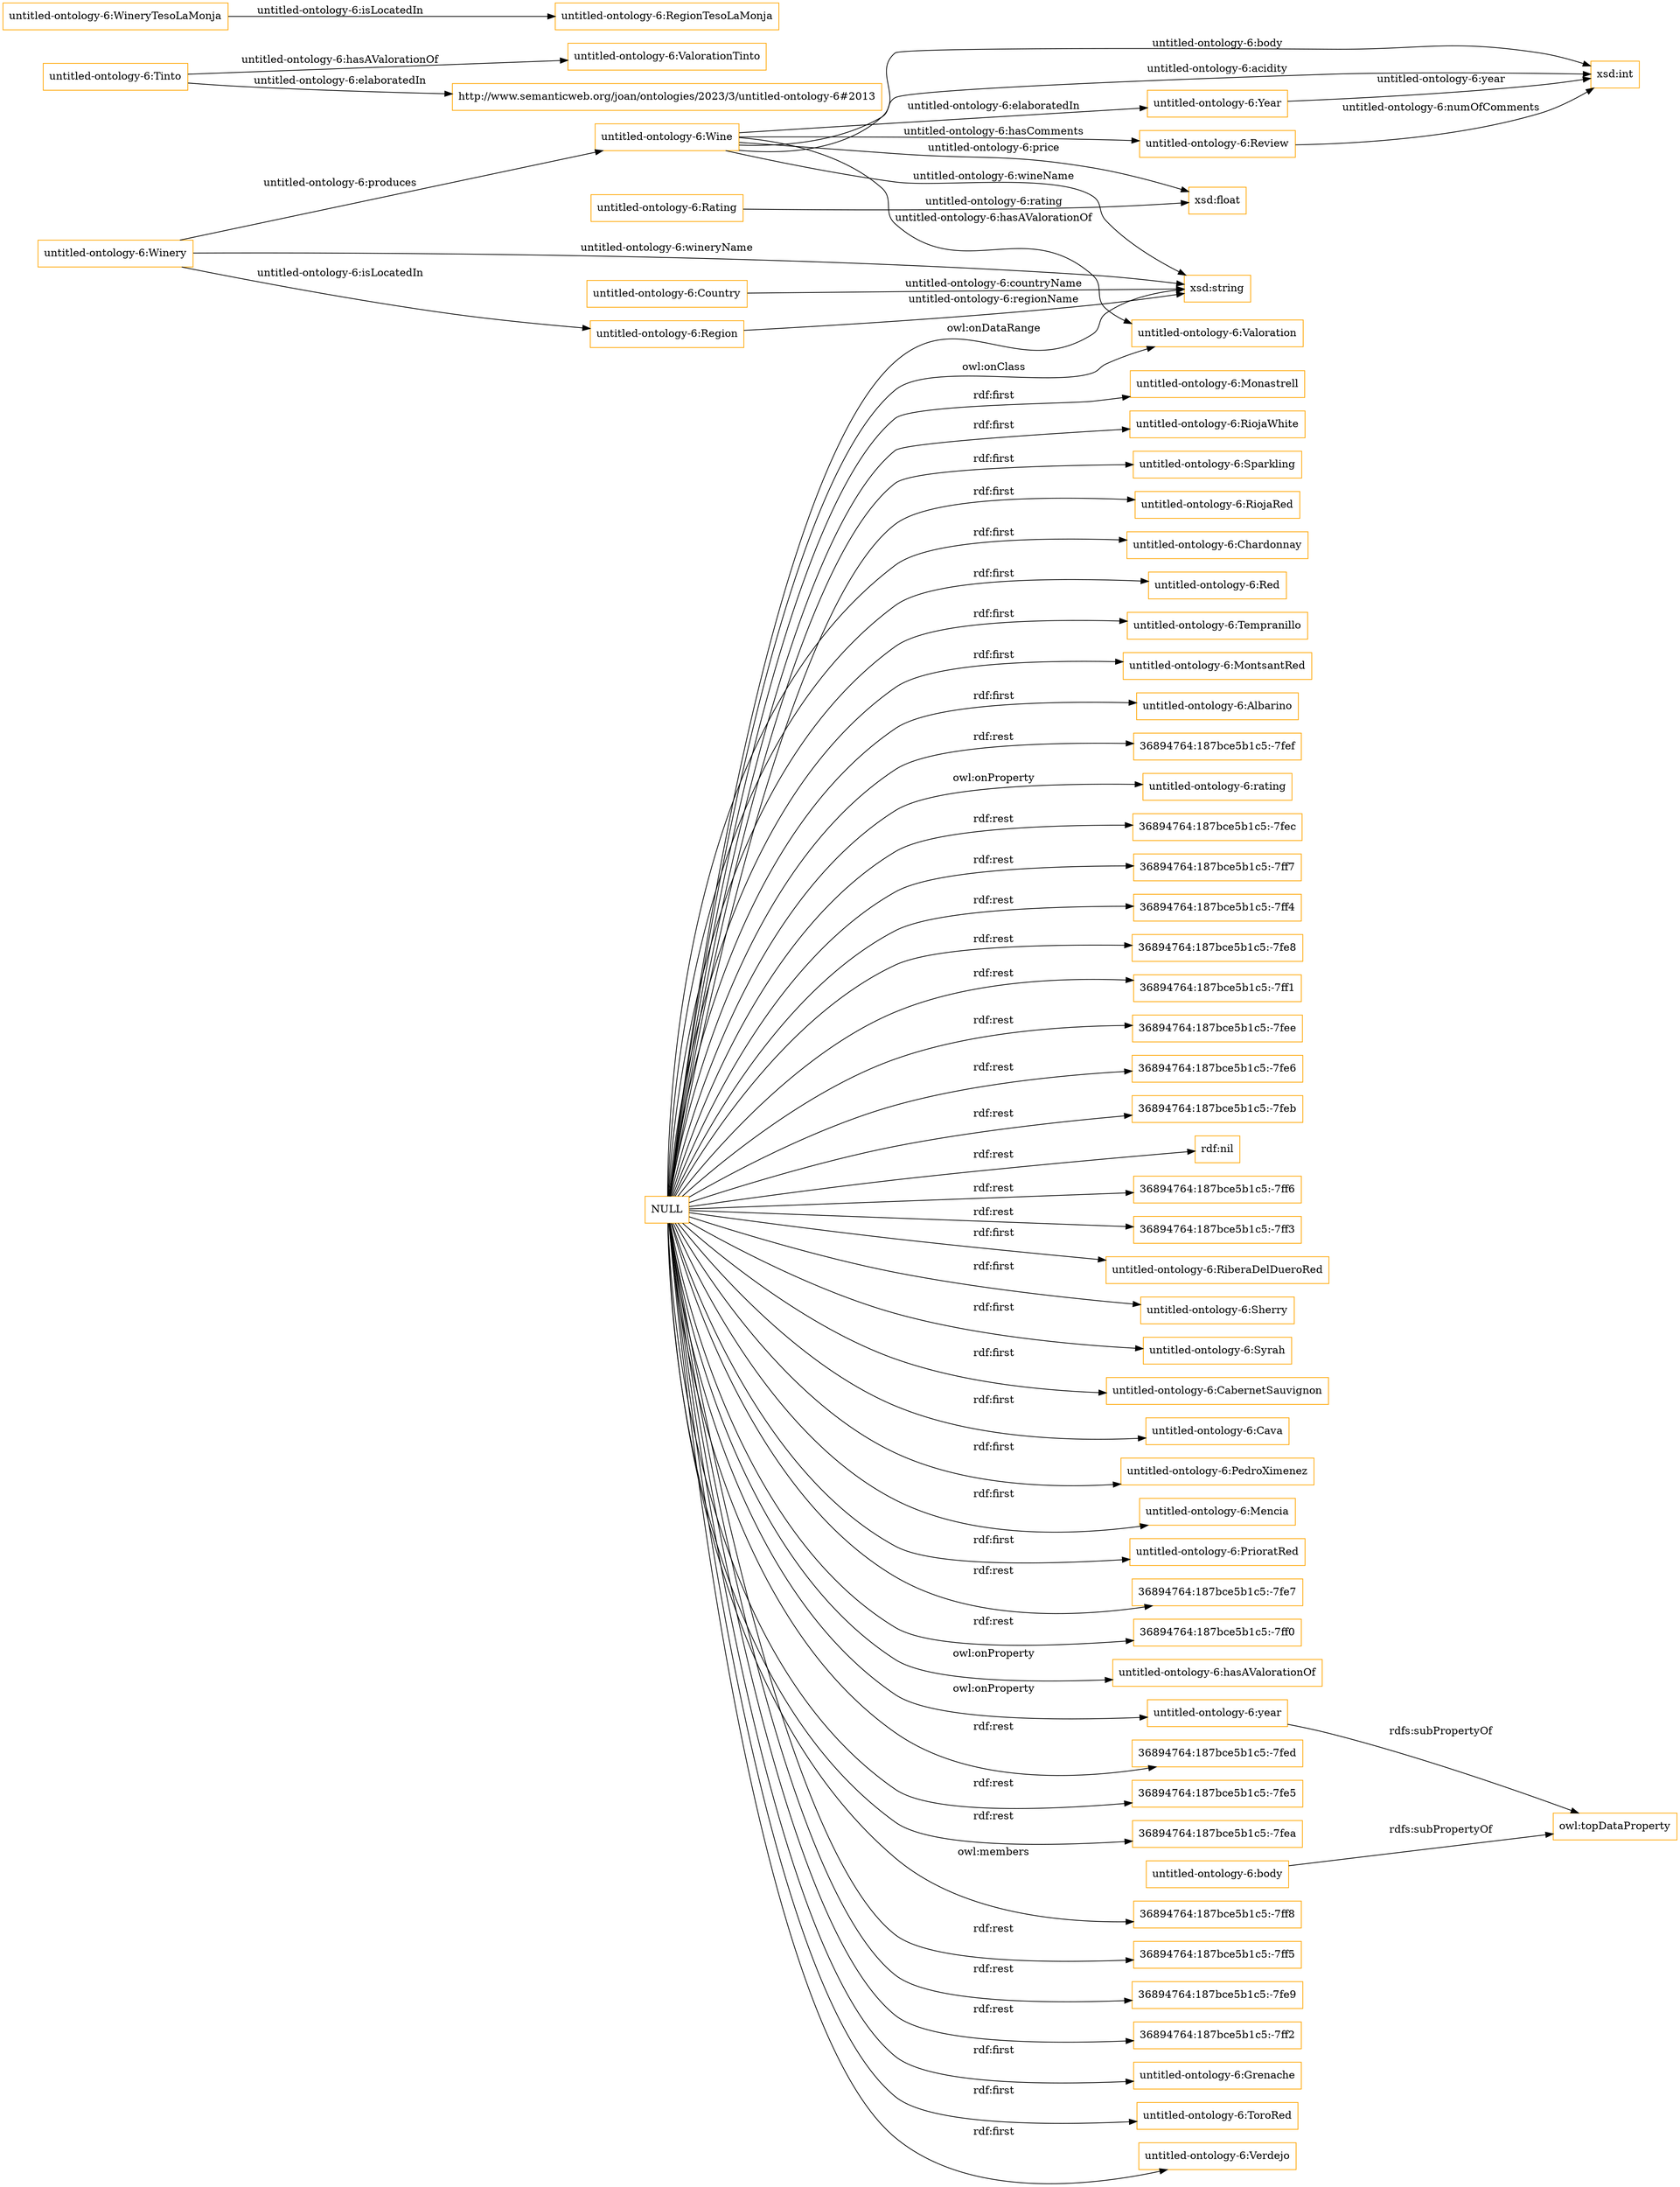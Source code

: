 digraph ar2dtool_diagram { 
rankdir=LR;
size="1501"
node [shape = rectangle, color="orange"]; "untitled-ontology-6:RiberaDelDueroRed" "untitled-ontology-6:Sherry" "untitled-ontology-6:Syrah" "untitled-ontology-6:CabernetSauvignon" "untitled-ontology-6:Cava" "untitled-ontology-6:Year" "untitled-ontology-6:Region" "untitled-ontology-6:PedroXimenez" "untitled-ontology-6:Mencia" "untitled-ontology-6:PrioratRed" "untitled-ontology-6:Review" "untitled-ontology-6:Valoration" "untitled-ontology-6:Grenache" "untitled-ontology-6:ToroRed" "untitled-ontology-6:Winery" "untitled-ontology-6:Verdejo" "untitled-ontology-6:Monastrell" "untitled-ontology-6:Country" "untitled-ontology-6:RiojaWhite" "untitled-ontology-6:Sparkling" "untitled-ontology-6:Wine" "untitled-ontology-6:RiojaRed" "untitled-ontology-6:Chardonnay" "untitled-ontology-6:Red" "untitled-ontology-6:Tempranillo" "untitled-ontology-6:MontsantRed" "untitled-ontology-6:Albarino" "untitled-ontology-6:Rating" ; /*classes style*/
	"NULL" -> "untitled-ontology-6:RiberaDelDueroRed" [ label = "rdf:first" ];
	"NULL" -> "untitled-ontology-6:ToroRed" [ label = "rdf:first" ];
	"NULL" -> "36894764:187bce5b1c5:-7fef" [ label = "rdf:rest" ];
	"NULL" -> "untitled-ontology-6:rating" [ label = "owl:onProperty" ];
	"NULL" -> "untitled-ontology-6:CabernetSauvignon" [ label = "rdf:first" ];
	"NULL" -> "36894764:187bce5b1c5:-7fec" [ label = "rdf:rest" ];
	"NULL" -> "36894764:187bce5b1c5:-7ff7" [ label = "rdf:rest" ];
	"NULL" -> "36894764:187bce5b1c5:-7ff4" [ label = "rdf:rest" ];
	"NULL" -> "untitled-ontology-6:RiojaRed" [ label = "rdf:first" ];
	"NULL" -> "36894764:187bce5b1c5:-7fe8" [ label = "rdf:rest" ];
	"NULL" -> "untitled-ontology-6:Sparkling" [ label = "rdf:first" ];
	"NULL" -> "untitled-ontology-6:Albarino" [ label = "rdf:first" ];
	"NULL" -> "36894764:187bce5b1c5:-7ff1" [ label = "rdf:rest" ];
	"NULL" -> "untitled-ontology-6:Chardonnay" [ label = "rdf:first" ];
	"NULL" -> "untitled-ontology-6:Valoration" [ label = "owl:onClass" ];
	"NULL" -> "untitled-ontology-6:Monastrell" [ label = "rdf:first" ];
	"NULL" -> "36894764:187bce5b1c5:-7fee" [ label = "rdf:rest" ];
	"NULL" -> "36894764:187bce5b1c5:-7fe6" [ label = "rdf:rest" ];
	"NULL" -> "untitled-ontology-6:Grenache" [ label = "rdf:first" ];
	"NULL" -> "36894764:187bce5b1c5:-7feb" [ label = "rdf:rest" ];
	"NULL" -> "untitled-ontology-6:Syrah" [ label = "rdf:first" ];
	"NULL" -> "untitled-ontology-6:Sherry" [ label = "rdf:first" ];
	"NULL" -> "rdf:nil" [ label = "rdf:rest" ];
	"NULL" -> "36894764:187bce5b1c5:-7ff6" [ label = "rdf:rest" ];
	"NULL" -> "36894764:187bce5b1c5:-7ff3" [ label = "rdf:rest" ];
	"NULL" -> "36894764:187bce5b1c5:-7fe7" [ label = "rdf:rest" ];
	"NULL" -> "untitled-ontology-6:PedroXimenez" [ label = "rdf:first" ];
	"NULL" -> "untitled-ontology-6:Red" [ label = "rdf:first" ];
	"NULL" -> "36894764:187bce5b1c5:-7ff0" [ label = "rdf:rest" ];
	"NULL" -> "untitled-ontology-6:hasAValorationOf" [ label = "owl:onProperty" ];
	"NULL" -> "untitled-ontology-6:MontsantRed" [ label = "rdf:first" ];
	"NULL" -> "untitled-ontology-6:RiojaWhite" [ label = "rdf:first" ];
	"NULL" -> "xsd:string" [ label = "owl:onDataRange" ];
	"NULL" -> "untitled-ontology-6:Tempranillo" [ label = "rdf:first" ];
	"NULL" -> "untitled-ontology-6:year" [ label = "owl:onProperty" ];
	"NULL" -> "36894764:187bce5b1c5:-7fed" [ label = "rdf:rest" ];
	"NULL" -> "36894764:187bce5b1c5:-7fe5" [ label = "rdf:rest" ];
	"NULL" -> "untitled-ontology-6:Cava" [ label = "rdf:first" ];
	"NULL" -> "36894764:187bce5b1c5:-7fea" [ label = "rdf:rest" ];
	"NULL" -> "36894764:187bce5b1c5:-7ff8" [ label = "owl:members" ];
	"NULL" -> "untitled-ontology-6:Mencia" [ label = "rdf:first" ];
	"NULL" -> "36894764:187bce5b1c5:-7ff5" [ label = "rdf:rest" ];
	"NULL" -> "36894764:187bce5b1c5:-7fe9" [ label = "rdf:rest" ];
	"NULL" -> "untitled-ontology-6:Verdejo" [ label = "rdf:first" ];
	"NULL" -> "36894764:187bce5b1c5:-7ff2" [ label = "rdf:rest" ];
	"NULL" -> "untitled-ontology-6:PrioratRed" [ label = "rdf:first" ];
	"untitled-ontology-6:year" -> "owl:topDataProperty" [ label = "rdfs:subPropertyOf" ];
	"untitled-ontology-6:Tinto" -> "untitled-ontology-6:ValorationTinto" [ label = "untitled-ontology-6:hasAValorationOf" ];
	"untitled-ontology-6:Tinto" -> "http://www.semanticweb.org/joan/ontologies/2023/3/untitled-ontology-6#2013" [ label = "untitled-ontology-6:elaboratedIn" ];
	"untitled-ontology-6:body" -> "owl:topDataProperty" [ label = "rdfs:subPropertyOf" ];
	"untitled-ontology-6:WineryTesoLaMonja" -> "untitled-ontology-6:RegionTesoLaMonja" [ label = "untitled-ontology-6:isLocatedIn" ];
	"untitled-ontology-6:Wine" -> "xsd:float" [ label = "untitled-ontology-6:price" ];
	"untitled-ontology-6:Wine" -> "untitled-ontology-6:Review" [ label = "untitled-ontology-6:hasComments" ];
	"untitled-ontology-6:Wine" -> "xsd:int" [ label = "untitled-ontology-6:body" ];
	"untitled-ontology-6:Wine" -> "untitled-ontology-6:Valoration" [ label = "untitled-ontology-6:hasAValorationOf" ];
	"untitled-ontology-6:Region" -> "xsd:string" [ label = "untitled-ontology-6:regionName" ];
	"untitled-ontology-6:Wine" -> "untitled-ontology-6:Year" [ label = "untitled-ontology-6:elaboratedIn" ];
	"untitled-ontology-6:Winery" -> "untitled-ontology-6:Wine" [ label = "untitled-ontology-6:produces" ];
	"untitled-ontology-6:Country" -> "xsd:string" [ label = "untitled-ontology-6:countryName" ];
	"untitled-ontology-6:Review" -> "xsd:int" [ label = "untitled-ontology-6:numOfComments" ];
	"untitled-ontology-6:Wine" -> "xsd:int" [ label = "untitled-ontology-6:acidity" ];
	"untitled-ontology-6:Rating" -> "xsd:float" [ label = "untitled-ontology-6:rating" ];
	"untitled-ontology-6:Wine" -> "xsd:string" [ label = "untitled-ontology-6:wineName" ];
	"untitled-ontology-6:Year" -> "xsd:int" [ label = "untitled-ontology-6:year" ];
	"untitled-ontology-6:Winery" -> "xsd:string" [ label = "untitled-ontology-6:wineryName" ];
	"untitled-ontology-6:Winery" -> "untitled-ontology-6:Region" [ label = "untitled-ontology-6:isLocatedIn" ];

}
